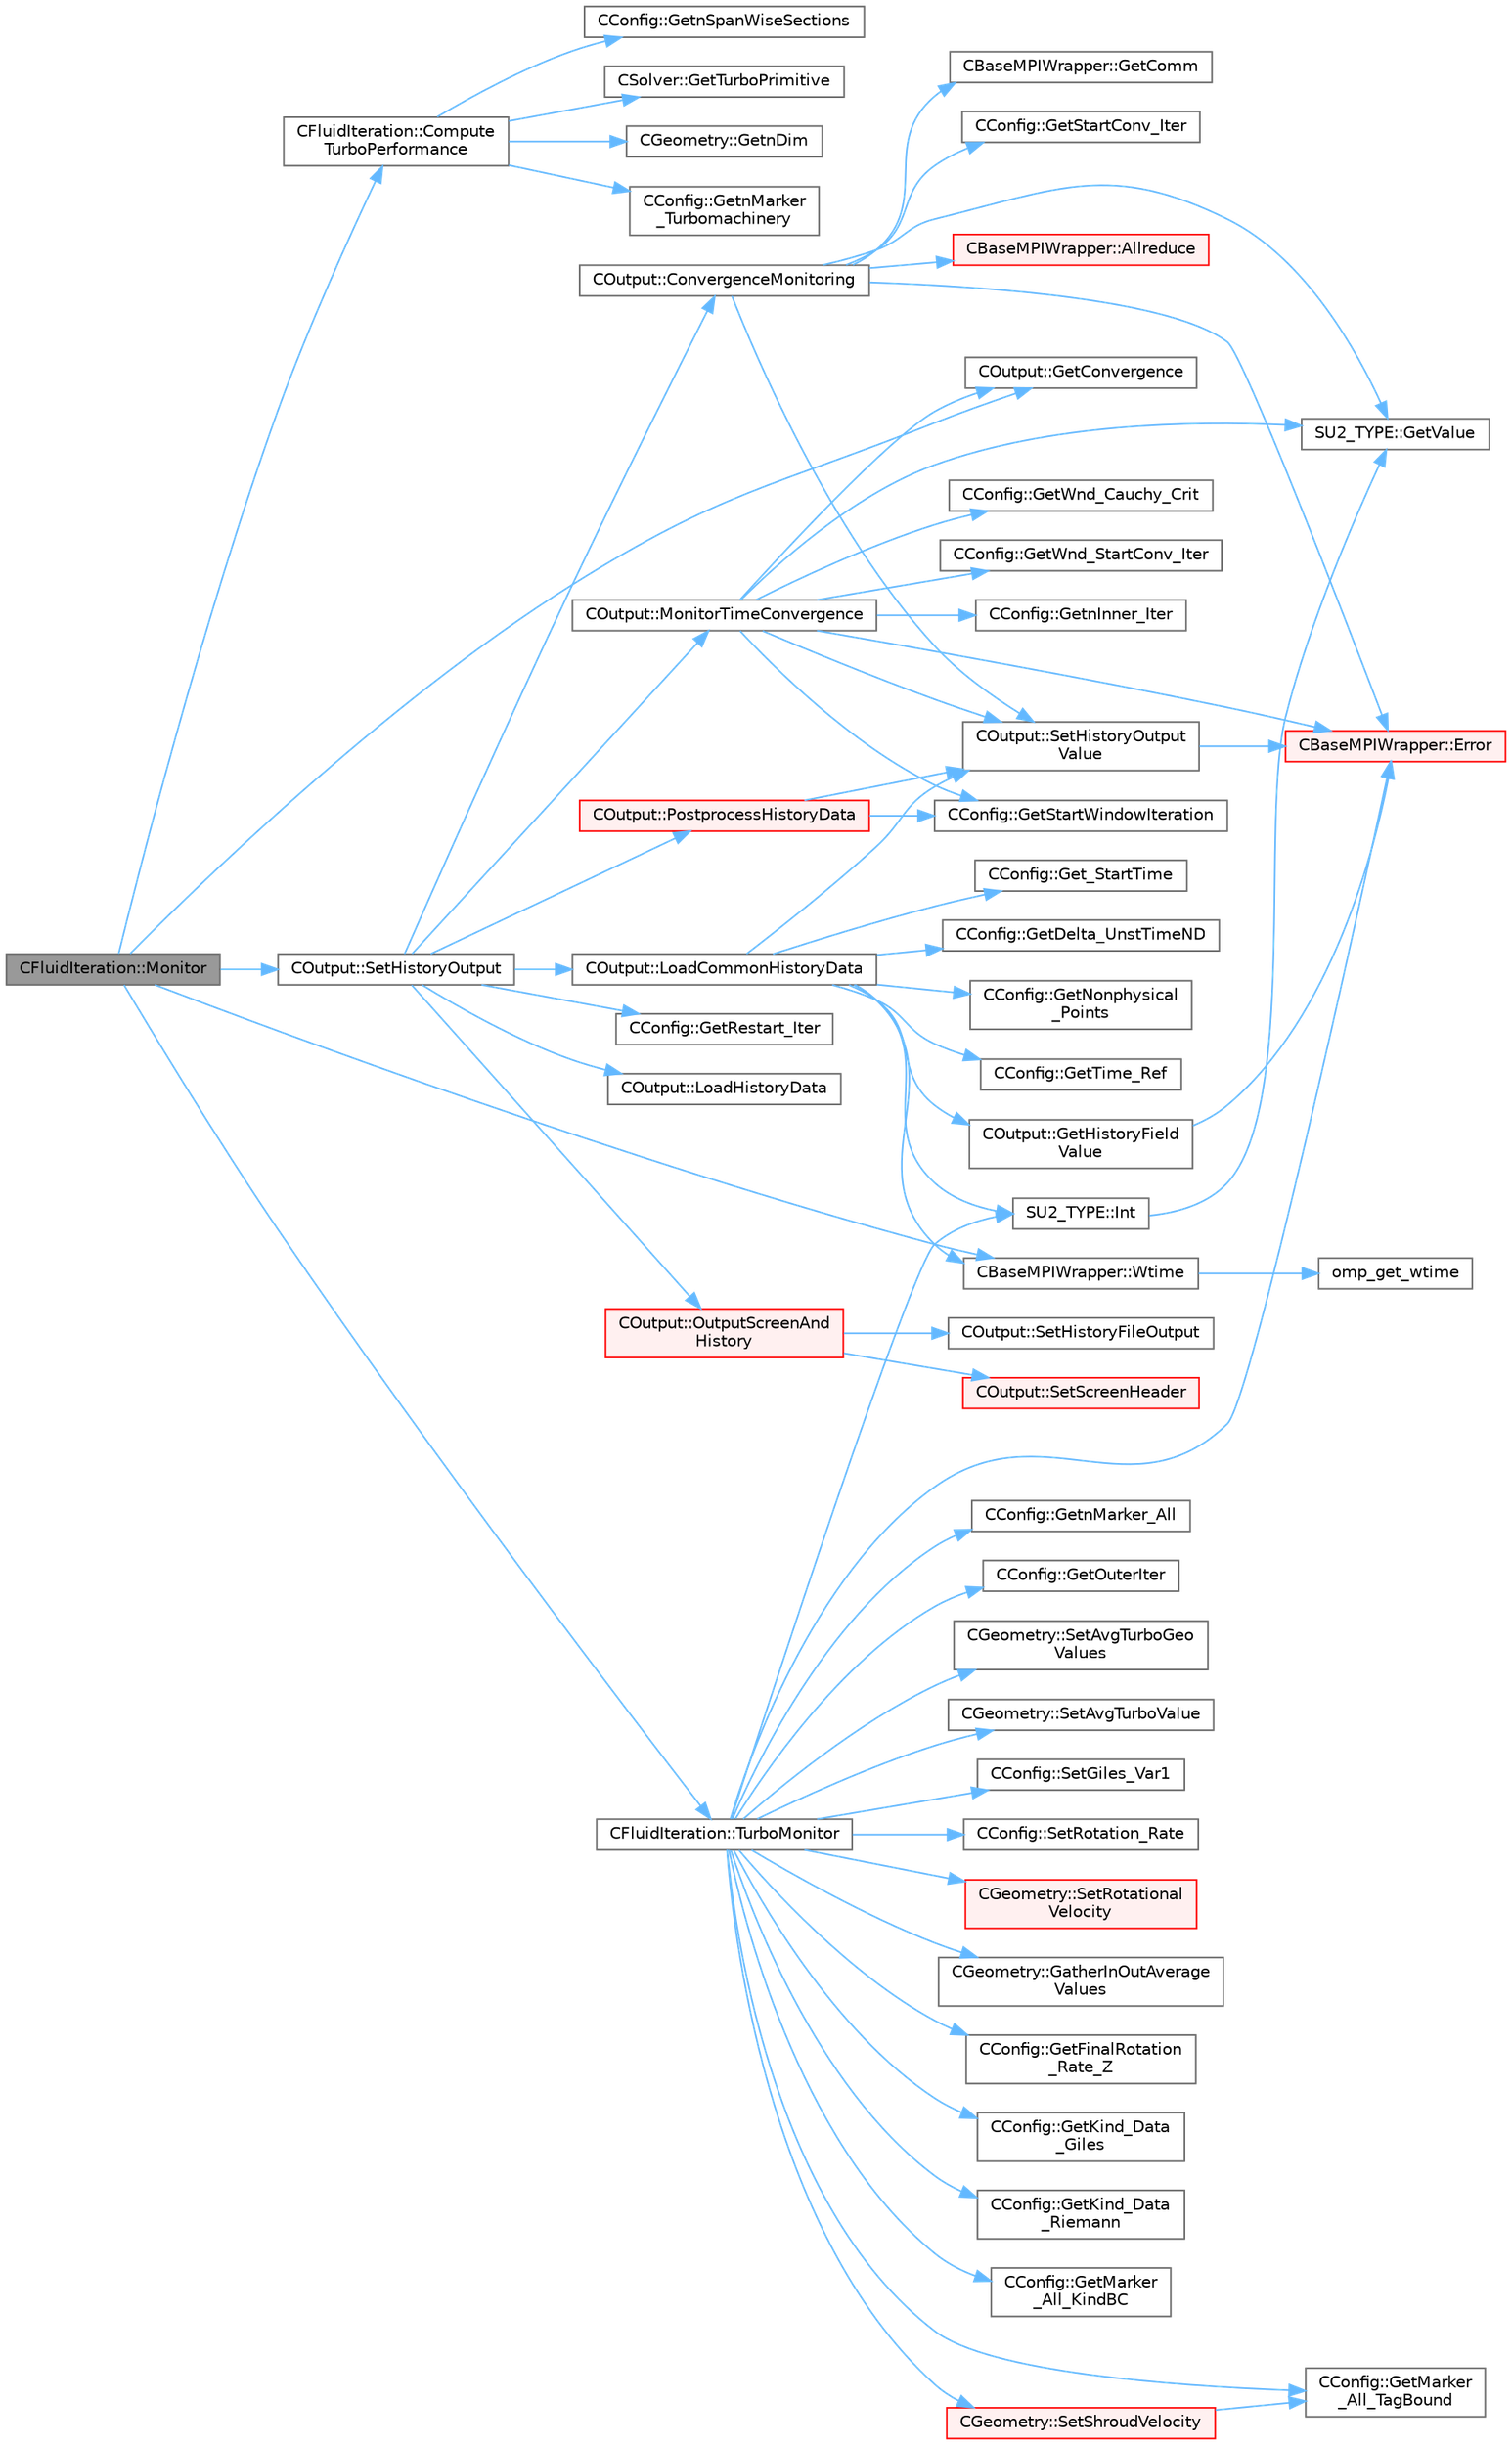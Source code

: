 digraph "CFluidIteration::Monitor"
{
 // LATEX_PDF_SIZE
  bgcolor="transparent";
  edge [fontname=Helvetica,fontsize=10,labelfontname=Helvetica,labelfontsize=10];
  node [fontname=Helvetica,fontsize=10,shape=box,height=0.2,width=0.4];
  rankdir="LR";
  Node1 [id="Node000001",label="CFluidIteration::Monitor",height=0.2,width=0.4,color="gray40", fillcolor="grey60", style="filled", fontcolor="black",tooltip="Monitors the convergence and other metrics for the fluid system."];
  Node1 -> Node2 [id="edge1_Node000001_Node000002",color="steelblue1",style="solid",tooltip=" "];
  Node2 [id="Node000002",label="CFluidIteration::Compute\lTurboPerformance",height=0.2,width=0.4,color="grey40", fillcolor="white", style="filled",URL="$classCFluidIteration.html#a69a4a7d02c635c890115f22f95c05d99",tooltip="Computes turboperformance."];
  Node2 -> Node3 [id="edge2_Node000002_Node000003",color="steelblue1",style="solid",tooltip=" "];
  Node3 [id="Node000003",label="CGeometry::GetnDim",height=0.2,width=0.4,color="grey40", fillcolor="white", style="filled",URL="$classCGeometry.html#ace7f7fe876f629f5bd5f92d4805a1a4b",tooltip="Get number of coordinates."];
  Node2 -> Node4 [id="edge3_Node000002_Node000004",color="steelblue1",style="solid",tooltip=" "];
  Node4 [id="Node000004",label="CConfig::GetnMarker\l_Turbomachinery",height=0.2,width=0.4,color="grey40", fillcolor="white", style="filled",URL="$classCConfig.html#a2caf35ccfb5e2b96bd5f53054c42fee6",tooltip="number Turbomachinery performance option specified from config file."];
  Node2 -> Node5 [id="edge4_Node000002_Node000005",color="steelblue1",style="solid",tooltip=" "];
  Node5 [id="Node000005",label="CConfig::GetnSpanWiseSections",height=0.2,width=0.4,color="grey40", fillcolor="white", style="filled",URL="$classCConfig.html#a50c6d8787325e09d732ecb9c4af96e93",tooltip="number span-wise sections to compute 3D BC and performance for turbomachinery."];
  Node2 -> Node6 [id="edge5_Node000002_Node000006",color="steelblue1",style="solid",tooltip=" "];
  Node6 [id="Node000006",label="CSolver::GetTurboPrimitive",height=0.2,width=0.4,color="grey40", fillcolor="white", style="filled",URL="$classCSolver.html#a57e839f1cddd8926880e415b254b6cbf",tooltip="Get Primal variables for turbo performance computation iteration can be executed by multiple threads."];
  Node1 -> Node7 [id="edge6_Node000001_Node000007",color="steelblue1",style="solid",tooltip=" "];
  Node7 [id="Node000007",label="COutput::GetConvergence",height=0.2,width=0.4,color="grey40", fillcolor="white", style="filled",URL="$classCOutput.html#a585498dfa05e2c633f5e556220ce1fa2",tooltip="Get convergence of the problem."];
  Node1 -> Node8 [id="edge7_Node000001_Node000008",color="steelblue1",style="solid",tooltip=" "];
  Node8 [id="Node000008",label="COutput::SetHistoryOutput",height=0.2,width=0.4,color="grey40", fillcolor="white", style="filled",URL="$classCOutput.html#a3a35f6e09eaf499f1f709088cb80e702",tooltip="Collects history data from the solvers, monitors the convergence and writes to screen and history fil..."];
  Node8 -> Node9 [id="edge8_Node000008_Node000009",color="steelblue1",style="solid",tooltip=" "];
  Node9 [id="Node000009",label="COutput::ConvergenceMonitoring",height=0.2,width=0.4,color="grey40", fillcolor="white", style="filled",URL="$classCOutput.html#a8e7c6b3e1b544cfbb2df8aea60dfa632",tooltip="Monitor the convergence of an output field."];
  Node9 -> Node10 [id="edge9_Node000009_Node000010",color="steelblue1",style="solid",tooltip=" "];
  Node10 [id="Node000010",label="CBaseMPIWrapper::Allreduce",height=0.2,width=0.4,color="red", fillcolor="#FFF0F0", style="filled",URL="$classCBaseMPIWrapper.html#a381d4b3738c09d92ee1ae9f89715b541",tooltip=" "];
  Node9 -> Node12 [id="edge10_Node000009_Node000012",color="steelblue1",style="solid",tooltip=" "];
  Node12 [id="Node000012",label="CBaseMPIWrapper::Error",height=0.2,width=0.4,color="red", fillcolor="#FFF0F0", style="filled",URL="$classCBaseMPIWrapper.html#a04457c47629bda56704e6a8804833eeb",tooltip=" "];
  Node9 -> Node14 [id="edge11_Node000009_Node000014",color="steelblue1",style="solid",tooltip=" "];
  Node14 [id="Node000014",label="CBaseMPIWrapper::GetComm",height=0.2,width=0.4,color="grey40", fillcolor="white", style="filled",URL="$classCBaseMPIWrapper.html#a8154391fc3522954802889d81d4ef5da",tooltip=" "];
  Node9 -> Node15 [id="edge12_Node000009_Node000015",color="steelblue1",style="solid",tooltip=" "];
  Node15 [id="Node000015",label="CConfig::GetStartConv_Iter",height=0.2,width=0.4,color="grey40", fillcolor="white", style="filled",URL="$classCConfig.html#af39d61d7738b0104b4fe26d8f177c90f",tooltip="Get the number of iterations that are not considered in the convergence criteria."];
  Node9 -> Node16 [id="edge13_Node000009_Node000016",color="steelblue1",style="solid",tooltip=" "];
  Node16 [id="Node000016",label="SU2_TYPE::GetValue",height=0.2,width=0.4,color="grey40", fillcolor="white", style="filled",URL="$namespaceSU2__TYPE.html#adf52a59d6f4e578f7915ec9abbf7cb22",tooltip="Get the (primitive) value of the datatype (needs to be specialized for active types)."];
  Node9 -> Node17 [id="edge14_Node000009_Node000017",color="steelblue1",style="solid",tooltip=" "];
  Node17 [id="Node000017",label="COutput::SetHistoryOutput\lValue",height=0.2,width=0.4,color="grey40", fillcolor="white", style="filled",URL="$classCOutput.html#a1c1f836992f419544472329a44b8836e",tooltip="Set the value of a history output field."];
  Node17 -> Node12 [id="edge15_Node000017_Node000012",color="steelblue1",style="solid",tooltip=" "];
  Node8 -> Node18 [id="edge16_Node000008_Node000018",color="steelblue1",style="solid",tooltip=" "];
  Node18 [id="Node000018",label="CConfig::GetRestart_Iter",height=0.2,width=0.4,color="grey40", fillcolor="white", style="filled",URL="$classCConfig.html#aeca467e3a7c02d72b28ade957614035c",tooltip="Get the restart iteration."];
  Node8 -> Node19 [id="edge17_Node000008_Node000019",color="steelblue1",style="solid",tooltip=" "];
  Node19 [id="Node000019",label="COutput::LoadCommonHistoryData",height=0.2,width=0.4,color="grey40", fillcolor="white", style="filled",URL="$classCOutput.html#a6babc71093859506fc4ff953467b376f",tooltip="Load values of the history fields common for all solvers."];
  Node19 -> Node20 [id="edge18_Node000019_Node000020",color="steelblue1",style="solid",tooltip=" "];
  Node20 [id="Node000020",label="CConfig::Get_StartTime",height=0.2,width=0.4,color="grey40", fillcolor="white", style="filled",URL="$classCConfig.html#ae6674ab7efe2a163bc37cd856defcc82",tooltip="Get the start time to track a phase of the code (preprocessing, compute, output)."];
  Node19 -> Node21 [id="edge19_Node000019_Node000021",color="steelblue1",style="solid",tooltip=" "];
  Node21 [id="Node000021",label="CConfig::GetDelta_UnstTimeND",height=0.2,width=0.4,color="grey40", fillcolor="white", style="filled",URL="$classCConfig.html#a0acfef8e480970316e9e672eacd59e9b",tooltip="If we are prforming an unsteady simulation, there is only one value of the time step for the complete..."];
  Node19 -> Node22 [id="edge20_Node000019_Node000022",color="steelblue1",style="solid",tooltip=" "];
  Node22 [id="Node000022",label="COutput::GetHistoryField\lValue",height=0.2,width=0.4,color="grey40", fillcolor="white", style="filled",URL="$classCOutput.html#a2b5d97ac7f4b857ac171765a3eb54851",tooltip="Get the value of particular history output field."];
  Node22 -> Node12 [id="edge21_Node000022_Node000012",color="steelblue1",style="solid",tooltip=" "];
  Node19 -> Node23 [id="edge22_Node000019_Node000023",color="steelblue1",style="solid",tooltip=" "];
  Node23 [id="Node000023",label="CConfig::GetNonphysical\l_Points",height=0.2,width=0.4,color="grey40", fillcolor="white", style="filled",URL="$classCConfig.html#a33c414309ccb1bd19db65361a7d23da2",tooltip="Get the current number of non-physical nodes in the solution."];
  Node19 -> Node24 [id="edge23_Node000019_Node000024",color="steelblue1",style="solid",tooltip=" "];
  Node24 [id="Node000024",label="CConfig::GetTime_Ref",height=0.2,width=0.4,color="grey40", fillcolor="white", style="filled",URL="$classCConfig.html#a4c79c371ab6c2973f768a6104fce3853",tooltip="Get the value of the reference time for non-dimensionalization."];
  Node19 -> Node25 [id="edge24_Node000019_Node000025",color="steelblue1",style="solid",tooltip=" "];
  Node25 [id="Node000025",label="SU2_TYPE::Int",height=0.2,width=0.4,color="grey40", fillcolor="white", style="filled",URL="$namespaceSU2__TYPE.html#a6b48817766d8a6486caa2807a52f6bae",tooltip="Casts the primitive value to int (uses GetValue, already implemented for each type)."];
  Node25 -> Node16 [id="edge25_Node000025_Node000016",color="steelblue1",style="solid",tooltip=" "];
  Node19 -> Node17 [id="edge26_Node000019_Node000017",color="steelblue1",style="solid",tooltip=" "];
  Node19 -> Node26 [id="edge27_Node000019_Node000026",color="steelblue1",style="solid",tooltip=" "];
  Node26 [id="Node000026",label="CBaseMPIWrapper::Wtime",height=0.2,width=0.4,color="grey40", fillcolor="white", style="filled",URL="$classCBaseMPIWrapper.html#adcf32aa628d4b515e8835bc5c56fbf08",tooltip=" "];
  Node26 -> Node27 [id="edge28_Node000026_Node000027",color="steelblue1",style="solid",tooltip=" "];
  Node27 [id="Node000027",label="omp_get_wtime",height=0.2,width=0.4,color="grey40", fillcolor="white", style="filled",URL="$omp__structure_8hpp.html#a649bd48ab038a72108f11f5a85316266",tooltip="Return the wall time."];
  Node8 -> Node28 [id="edge29_Node000008_Node000028",color="steelblue1",style="solid",tooltip=" "];
  Node28 [id="Node000028",label="COutput::LoadHistoryData",height=0.2,width=0.4,color="grey40", fillcolor="white", style="filled",URL="$classCOutput.html#a0e243627ea7e1ef04e68cd9b51d2736b",tooltip="Load the history output field values."];
  Node8 -> Node29 [id="edge30_Node000008_Node000029",color="steelblue1",style="solid",tooltip=" "];
  Node29 [id="Node000029",label="COutput::MonitorTimeConvergence",height=0.2,width=0.4,color="grey40", fillcolor="white", style="filled",URL="$classCOutput.html#abf0226a5664f3309f2b7e1b4be6296c2",tooltip="Monitor the time convergence of the specified windowed-time-averaged ouput."];
  Node29 -> Node12 [id="edge31_Node000029_Node000012",color="steelblue1",style="solid",tooltip=" "];
  Node29 -> Node7 [id="edge32_Node000029_Node000007",color="steelblue1",style="solid",tooltip=" "];
  Node29 -> Node30 [id="edge33_Node000029_Node000030",color="steelblue1",style="solid",tooltip=" "];
  Node30 [id="Node000030",label="CConfig::GetnInner_Iter",height=0.2,width=0.4,color="grey40", fillcolor="white", style="filled",URL="$classCConfig.html#a096cf3c68234d10476425acf40a7bf40",tooltip="Get the number of inner iterations."];
  Node29 -> Node31 [id="edge34_Node000029_Node000031",color="steelblue1",style="solid",tooltip=" "];
  Node31 [id="Node000031",label="CConfig::GetStartWindowIteration",height=0.2,width=0.4,color="grey40", fillcolor="white", style="filled",URL="$classCConfig.html#a63b0d6add42381653e7fd36acfa9afad",tooltip="Get the Starting Iteration for the windowing approach in Sensitivity Analysis for period-averaged out..."];
  Node29 -> Node16 [id="edge35_Node000029_Node000016",color="steelblue1",style="solid",tooltip=" "];
  Node29 -> Node32 [id="edge36_Node000029_Node000032",color="steelblue1",style="solid",tooltip=" "];
  Node32 [id="Node000032",label="CConfig::GetWnd_Cauchy_Crit",height=0.2,width=0.4,color="grey40", fillcolor="white", style="filled",URL="$classCConfig.html#aa074bd70eeb57bbdf6ae340f93389096",tooltip="Get the boolean value, whether the the Cauchy method for the time averaged windowed objective functio..."];
  Node29 -> Node33 [id="edge37_Node000029_Node000033",color="steelblue1",style="solid",tooltip=" "];
  Node33 [id="Node000033",label="CConfig::GetWnd_StartConv_Iter",height=0.2,width=0.4,color="grey40", fillcolor="white", style="filled",URL="$classCConfig.html#aede3cd71646e18ee658ae5e02ddac171",tooltip="Get the number of iterations that are not considered in the convergence criteria for the windowed ave..."];
  Node29 -> Node17 [id="edge38_Node000029_Node000017",color="steelblue1",style="solid",tooltip=" "];
  Node8 -> Node34 [id="edge39_Node000008_Node000034",color="steelblue1",style="solid",tooltip=" "];
  Node34 [id="Node000034",label="COutput::OutputScreenAnd\lHistory",height=0.2,width=0.4,color="red", fillcolor="#FFF0F0", style="filled",URL="$classCOutput.html#aeb8eeb121eddd2aeb2d24de85799b62a",tooltip="Write screen and history output."];
  Node34 -> Node35 [id="edge40_Node000034_Node000035",color="steelblue1",style="solid",tooltip=" "];
  Node35 [id="Node000035",label="COutput::SetHistoryFileOutput",height=0.2,width=0.4,color="grey40", fillcolor="white", style="filled",URL="$classCOutput.html#a1c507b17e7526551a74f302cff752d31",tooltip="Write the history file output."];
  Node34 -> Node36 [id="edge41_Node000034_Node000036",color="steelblue1",style="solid",tooltip=" "];
  Node36 [id="Node000036",label="COutput::SetScreenHeader",height=0.2,width=0.4,color="red", fillcolor="#FFF0F0", style="filled",URL="$classCOutput.html#a1957fda1e50d12f64b0ec4bca93c399e",tooltip="Write the screen header."];
  Node8 -> Node57 [id="edge42_Node000008_Node000057",color="steelblue1",style="solid",tooltip=" "];
  Node57 [id="Node000057",label="COutput::PostprocessHistoryData",height=0.2,width=0.4,color="red", fillcolor="#FFF0F0", style="filled",URL="$classCOutput.html#ac02c6daceb4e9d22890e56a7f7a55671",tooltip="Postprocess_HistoryData."];
  Node57 -> Node31 [id="edge43_Node000057_Node000031",color="steelblue1",style="solid",tooltip=" "];
  Node57 -> Node17 [id="edge44_Node000057_Node000017",color="steelblue1",style="solid",tooltip=" "];
  Node1 -> Node63 [id="edge45_Node000001_Node000063",color="steelblue1",style="solid",tooltip=" "];
  Node63 [id="Node000063",label="CFluidIteration::TurboMonitor",height=0.2,width=0.4,color="grey40", fillcolor="white", style="filled",URL="$classCFluidIteration.html#ab601b7113f580f239890502bc4bb2aad",tooltip="Monitors turbo computation (pressure and turbo ramps)."];
  Node63 -> Node12 [id="edge46_Node000063_Node000012",color="steelblue1",style="solid",tooltip=" "];
  Node63 -> Node64 [id="edge47_Node000063_Node000064",color="steelblue1",style="solid",tooltip=" "];
  Node64 [id="Node000064",label="CGeometry::GatherInOutAverage\lValues",height=0.2,width=0.4,color="grey40", fillcolor="white", style="filled",URL="$classCGeometry.html#af425cb823fc4d19fda019978ca184f78",tooltip="A virtual member."];
  Node63 -> Node65 [id="edge48_Node000063_Node000065",color="steelblue1",style="solid",tooltip=" "];
  Node65 [id="Node000065",label="CConfig::GetFinalRotation\l_Rate_Z",height=0.2,width=0.4,color="grey40", fillcolor="white", style="filled",URL="$classCConfig.html#adeed15ff6207a3e814b3c7cab6efec8a",tooltip="Get the angular velocity of the mesh about the z-axis."];
  Node63 -> Node66 [id="edge49_Node000063_Node000066",color="steelblue1",style="solid",tooltip=" "];
  Node66 [id="Node000066",label="CConfig::GetKind_Data\l_Giles",height=0.2,width=0.4,color="grey40", fillcolor="white", style="filled",URL="$classCConfig.html#a31881e198abedf14f815562917f6cb16",tooltip="Get Kind Data for the Giles BC."];
  Node63 -> Node67 [id="edge50_Node000063_Node000067",color="steelblue1",style="solid",tooltip=" "];
  Node67 [id="Node000067",label="CConfig::GetKind_Data\l_Riemann",height=0.2,width=0.4,color="grey40", fillcolor="white", style="filled",URL="$classCConfig.html#add316d9d3df8e7ad23763a203add8dc0",tooltip="Get Kind Data of Riemann boundary."];
  Node63 -> Node68 [id="edge51_Node000063_Node000068",color="steelblue1",style="solid",tooltip=" "];
  Node68 [id="Node000068",label="CConfig::GetMarker\l_All_KindBC",height=0.2,width=0.4,color="grey40", fillcolor="white", style="filled",URL="$classCConfig.html#ae003cd8f406eaaa91849a774c9a20730",tooltip="Get the kind of boundary for each marker."];
  Node63 -> Node69 [id="edge52_Node000063_Node000069",color="steelblue1",style="solid",tooltip=" "];
  Node69 [id="Node000069",label="CConfig::GetMarker\l_All_TagBound",height=0.2,width=0.4,color="grey40", fillcolor="white", style="filled",URL="$classCConfig.html#ab8c9c1f45950a29355be4ff357049440",tooltip="Get the index of the surface defined in the geometry file."];
  Node63 -> Node70 [id="edge53_Node000063_Node000070",color="steelblue1",style="solid",tooltip=" "];
  Node70 [id="Node000070",label="CConfig::GetnMarker_All",height=0.2,width=0.4,color="grey40", fillcolor="white", style="filled",URL="$classCConfig.html#a459dee039e618d21a5d78db61c221240",tooltip="Get the total number of boundary markers of the local process including send/receive domains."];
  Node63 -> Node71 [id="edge54_Node000063_Node000071",color="steelblue1",style="solid",tooltip=" "];
  Node71 [id="Node000071",label="CConfig::GetOuterIter",height=0.2,width=0.4,color="grey40", fillcolor="white", style="filled",URL="$classCConfig.html#a9acc5e98315125a6343cefcbf177bffc",tooltip="Get the current FSI iteration number."];
  Node63 -> Node25 [id="edge55_Node000063_Node000025",color="steelblue1",style="solid",tooltip=" "];
  Node63 -> Node72 [id="edge56_Node000063_Node000072",color="steelblue1",style="solid",tooltip=" "];
  Node72 [id="Node000072",label="CGeometry::SetAvgTurboGeo\lValues",height=0.2,width=0.4,color="grey40", fillcolor="white", style="filled",URL="$classCGeometry.html#acfca152d8de902a7e8bf9e9a56db865c",tooltip="Store all the turboperformance in the solver in ZONE_0."];
  Node63 -> Node73 [id="edge57_Node000063_Node000073",color="steelblue1",style="solid",tooltip=" "];
  Node73 [id="Node000073",label="CGeometry::SetAvgTurboValue",height=0.2,width=0.4,color="grey40", fillcolor="white", style="filled",URL="$classCGeometry.html#a8dafe9f2c5570e714bb06ff7558be4b3",tooltip="A virtual member."];
  Node63 -> Node74 [id="edge58_Node000063_Node000074",color="steelblue1",style="solid",tooltip=" "];
  Node74 [id="Node000074",label="CConfig::SetGiles_Var1",height=0.2,width=0.4,color="grey40", fillcolor="white", style="filled",URL="$classCConfig.html#a733df755fc45d60f5b09583cf00e4ca5",tooltip="Set the var 1 for Giles BC."];
  Node63 -> Node75 [id="edge59_Node000063_Node000075",color="steelblue1",style="solid",tooltip=" "];
  Node75 [id="Node000075",label="CConfig::SetRotation_Rate",height=0.2,width=0.4,color="grey40", fillcolor="white", style="filled",URL="$classCConfig.html#acacb1ed878968b19b7aaf456d0544834",tooltip="Get the rotation rate of the mesh."];
  Node63 -> Node76 [id="edge60_Node000063_Node000076",color="steelblue1",style="solid",tooltip=" "];
  Node76 [id="Node000076",label="CGeometry::SetRotational\lVelocity",height=0.2,width=0.4,color="red", fillcolor="#FFF0F0", style="filled",URL="$classCGeometry.html#aafa0ebc29ceb133ff38f80b9b62d4ea5",tooltip="Set cartesian grid velocity based on rotational speed and axis."];
  Node63 -> Node85 [id="edge61_Node000063_Node000085",color="steelblue1",style="solid",tooltip=" "];
  Node85 [id="Node000085",label="CGeometry::SetShroudVelocity",height=0.2,width=0.4,color="red", fillcolor="#FFF0F0", style="filled",URL="$classCGeometry.html#a1be6afa2de8b9d2b65e48257f28d069b",tooltip="Set the rotational velocity of the points on the shroud markers to 0."];
  Node85 -> Node69 [id="edge62_Node000085_Node000069",color="steelblue1",style="solid",tooltip=" "];
  Node1 -> Node26 [id="edge63_Node000001_Node000026",color="steelblue1",style="solid",tooltip=" "];
}
